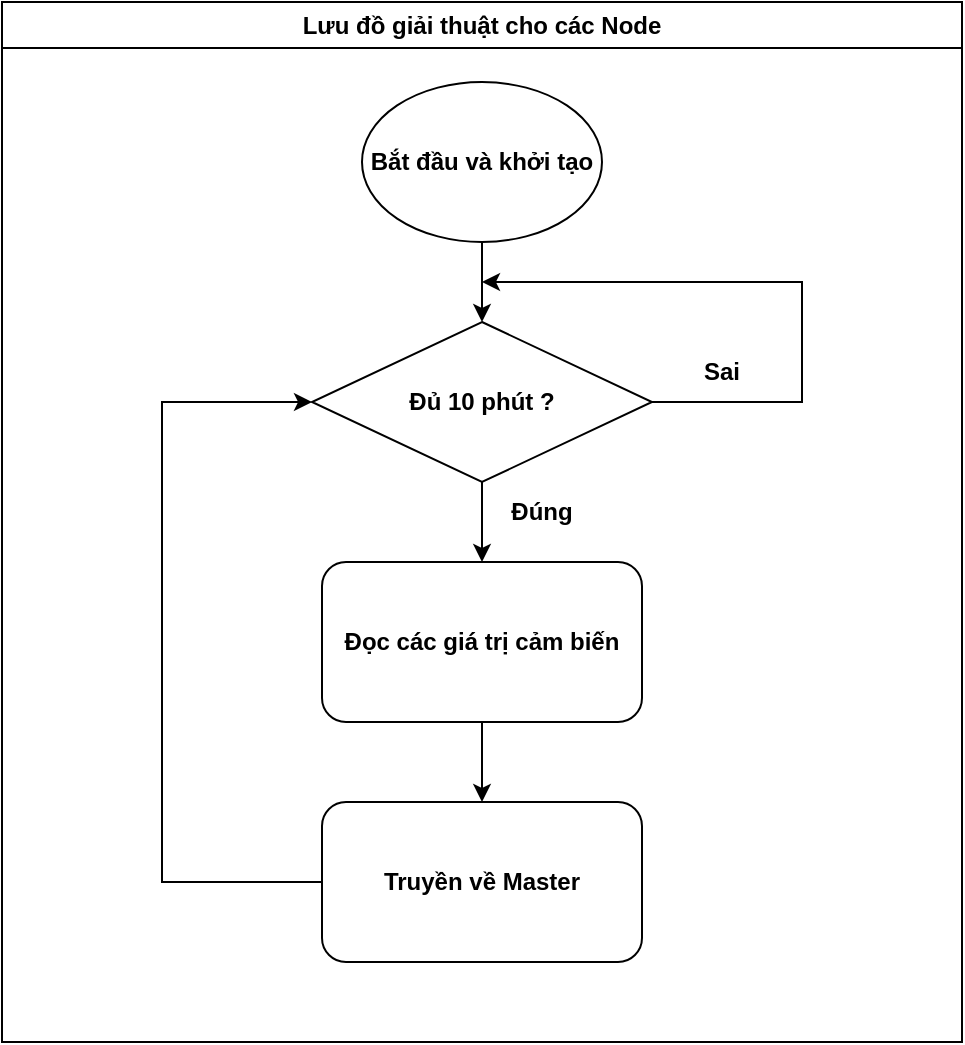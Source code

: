 <mxfile version="24.8.3">
  <diagram name="Trang-1" id="v7oJ_dH9gjewh1PjKzla">
    <mxGraphModel dx="1059" dy="559" grid="1" gridSize="10" guides="1" tooltips="1" connect="1" arrows="1" fold="1" page="1" pageScale="1" pageWidth="1654" pageHeight="2336" math="0" shadow="0">
      <root>
        <mxCell id="0" />
        <mxCell id="1" parent="0" />
        <mxCell id="Lrs3f_TtwcWyksSaqaWU-1" style="edgeStyle=orthogonalEdgeStyle;rounded=0;orthogonalLoop=1;jettySize=auto;html=1;exitX=0.5;exitY=1;exitDx=0;exitDy=0;entryX=0.5;entryY=0;entryDx=0;entryDy=0;" edge="1" parent="1" source="w28Re9hD5bB0-Zq4LZBB-1" target="w28Re9hD5bB0-Zq4LZBB-3">
          <mxGeometry relative="1" as="geometry" />
        </mxCell>
        <mxCell id="w28Re9hD5bB0-Zq4LZBB-1" value="&lt;span&gt;Bắt đầu và khởi tạo&lt;/span&gt;" style="ellipse;whiteSpace=wrap;html=1;fontStyle=1" parent="1" vertex="1">
          <mxGeometry x="460" y="160" width="120" height="80" as="geometry" />
        </mxCell>
        <mxCell id="Lrs3f_TtwcWyksSaqaWU-3" style="edgeStyle=orthogonalEdgeStyle;rounded=0;orthogonalLoop=1;jettySize=auto;html=1;exitX=0.5;exitY=1;exitDx=0;exitDy=0;entryX=0.5;entryY=0;entryDx=0;entryDy=0;" edge="1" parent="1" source="w28Re9hD5bB0-Zq4LZBB-2" target="3F6RUksymKRZnO0QloGs-1">
          <mxGeometry relative="1" as="geometry" />
        </mxCell>
        <mxCell id="w28Re9hD5bB0-Zq4LZBB-2" value="Đọc các giá trị cảm biến" style="rounded=1;whiteSpace=wrap;html=1;fontStyle=1" parent="1" vertex="1">
          <mxGeometry x="440" y="400" width="160" height="80" as="geometry" />
        </mxCell>
        <mxCell id="Lrs3f_TtwcWyksSaqaWU-2" style="edgeStyle=orthogonalEdgeStyle;rounded=0;orthogonalLoop=1;jettySize=auto;html=1;exitX=0.5;exitY=1;exitDx=0;exitDy=0;entryX=0.5;entryY=0;entryDx=0;entryDy=0;" edge="1" parent="1" source="w28Re9hD5bB0-Zq4LZBB-3" target="w28Re9hD5bB0-Zq4LZBB-2">
          <mxGeometry relative="1" as="geometry" />
        </mxCell>
        <mxCell id="Lrs3f_TtwcWyksSaqaWU-7" style="edgeStyle=orthogonalEdgeStyle;rounded=0;orthogonalLoop=1;jettySize=auto;html=1;exitX=1;exitY=0.5;exitDx=0;exitDy=0;" edge="1" parent="1" source="w28Re9hD5bB0-Zq4LZBB-3">
          <mxGeometry relative="1" as="geometry">
            <mxPoint x="520" y="260" as="targetPoint" />
            <Array as="points">
              <mxPoint x="680" y="320" />
              <mxPoint x="680" y="260" />
            </Array>
          </mxGeometry>
        </mxCell>
        <mxCell id="w28Re9hD5bB0-Zq4LZBB-3" value="Đủ 10 phút ?" style="rhombus;whiteSpace=wrap;html=1;fontStyle=1" parent="1" vertex="1">
          <mxGeometry x="435" y="280" width="170" height="80" as="geometry" />
        </mxCell>
        <mxCell id="Lrs3f_TtwcWyksSaqaWU-4" style="edgeStyle=orthogonalEdgeStyle;rounded=0;orthogonalLoop=1;jettySize=auto;html=1;exitX=0;exitY=0.5;exitDx=0;exitDy=0;entryX=0;entryY=0.5;entryDx=0;entryDy=0;" edge="1" parent="1" source="3F6RUksymKRZnO0QloGs-1" target="w28Re9hD5bB0-Zq4LZBB-3">
          <mxGeometry relative="1" as="geometry">
            <Array as="points">
              <mxPoint x="360" y="560" />
              <mxPoint x="360" y="320" />
            </Array>
          </mxGeometry>
        </mxCell>
        <mxCell id="3F6RUksymKRZnO0QloGs-1" value="Truyền về Master" style="rounded=1;whiteSpace=wrap;html=1;fontStyle=1" parent="1" vertex="1">
          <mxGeometry x="440" y="520" width="160" height="80" as="geometry" />
        </mxCell>
        <mxCell id="Lrs3f_TtwcWyksSaqaWU-5" value="&lt;b&gt;Đúng&lt;/b&gt;" style="text;html=1;align=center;verticalAlign=middle;whiteSpace=wrap;rounded=0;" vertex="1" parent="1">
          <mxGeometry x="520" y="360" width="60" height="30" as="geometry" />
        </mxCell>
        <mxCell id="Lrs3f_TtwcWyksSaqaWU-6" value="&lt;b&gt;Sai&lt;/b&gt;" style="text;html=1;align=center;verticalAlign=middle;whiteSpace=wrap;rounded=0;" vertex="1" parent="1">
          <mxGeometry x="610" y="290" width="60" height="30" as="geometry" />
        </mxCell>
        <mxCell id="Lrs3f_TtwcWyksSaqaWU-8" value="Lưu đồ giải thuật cho các Node" style="swimlane;whiteSpace=wrap;html=1;" vertex="1" parent="1">
          <mxGeometry x="280" y="120" width="480" height="520" as="geometry" />
        </mxCell>
      </root>
    </mxGraphModel>
  </diagram>
</mxfile>
